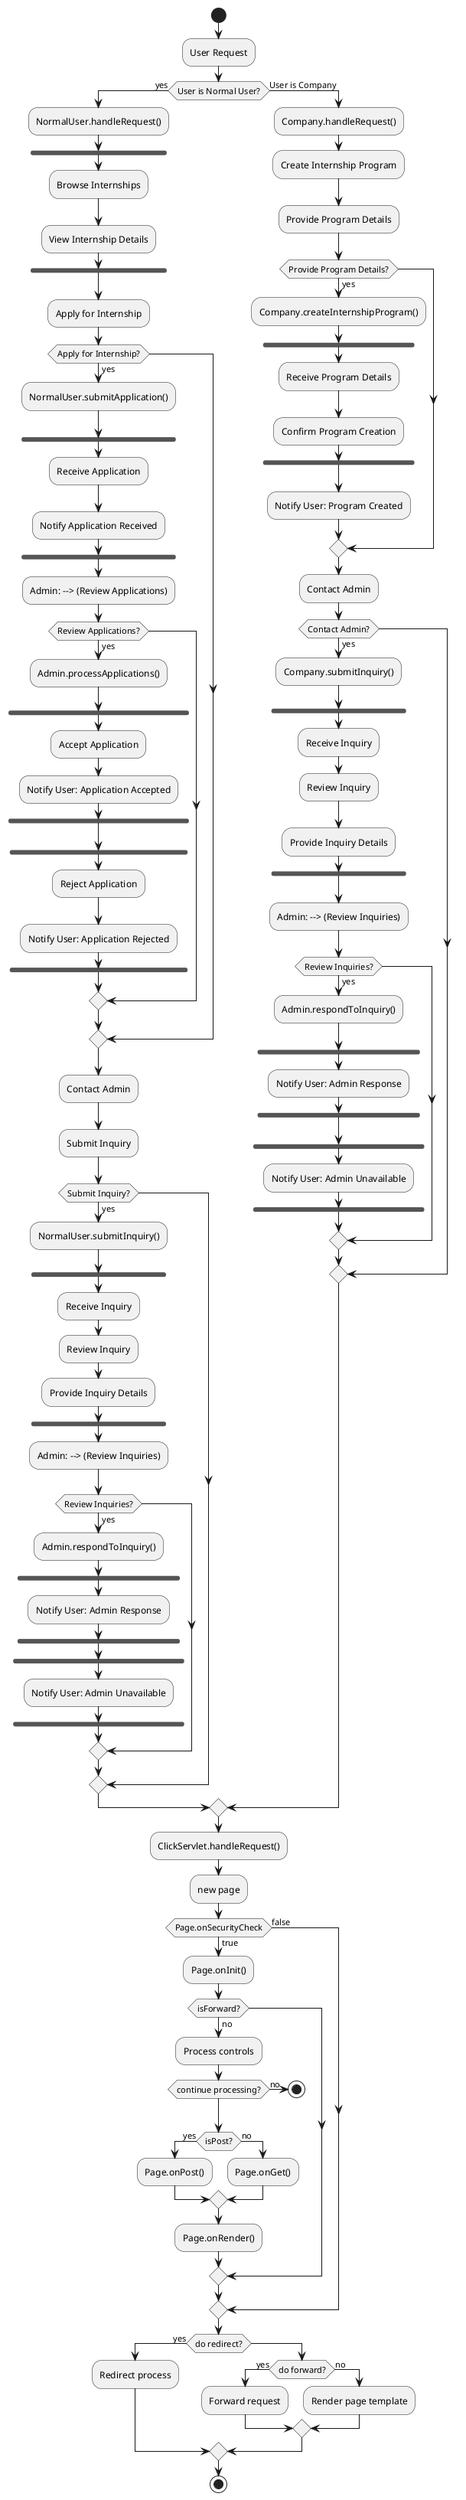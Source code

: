 @startuml activity
start
:User Request;

if (User is Normal User?) then (yes)
  :NormalUser.handleRequest();
  fork
    :Browse Internships;
    :View Internship Details;
  end fork
  :Apply for Internship;

  if (Apply for Internship?) then (yes)
    :NormalUser.submitApplication();
    fork
      :Receive Application;
      :Notify Application Received;
    end fork
    :Admin: --> (Review Applications);

    if (Review Applications?) then (yes)
      :Admin.processApplications();
      fork
        :Accept Application;
        :Notify User: Application Accepted;
      end fork
      fork
        :Reject Application;
        :Notify User: Application Rejected;
      end fork
    endif
  endif

  :Contact Admin;
  :Submit Inquiry;

  if (Submit Inquiry?) then (yes)
    :NormalUser.submitInquiry();
    fork
      :Receive Inquiry;
      :Review Inquiry;
      :Provide Inquiry Details;
    end fork
    :Admin: --> (Review Inquiries);

    if (Review Inquiries?) then (yes)
      :Admin.respondToInquiry();
      fork
        :Notify User: Admin Response;
      end fork
      fork
        :Notify User: Admin Unavailable;
      end fork
    endif
  endif

else (User is Company)
  :Company.handleRequest();
  :Create Internship Program;
  :Provide Program Details;

  if (Provide Program Details?) then (yes)
    :Company.createInternshipProgram();
    fork
      :Receive Program Details;
      :Confirm Program Creation;
    end fork
    :Notify User: Program Created;
  endif

  :Contact Admin;

  if (Contact Admin?) then (yes)
    :Company.submitInquiry();
    fork
      :Receive Inquiry;
      :Review Inquiry;
      :Provide Inquiry Details;
    end fork
    :Admin: --> (Review Inquiries);

    if (Review Inquiries?) then (yes)
      :Admin.respondToInquiry();
      fork
        :Notify User: Admin Response;
      end fork
      fork
        :Notify User: Admin Unavailable;
      end fork
    endif
  endif

endif

:ClickServlet.handleRequest();
:new page;

if (Page.onSecurityCheck) then (true)
  :Page.onInit();

  if (isForward?) then (no)
    :Process controls;
    
    if (continue processing?) then (no)
      stop
    endif

    if (isPost?) then (yes)
      :Page.onPost();
    else (no)
      :Page.onGet();
    endif

    :Page.onRender();
  endif
else (false)
endif

if (do redirect?) then (yes)
  :Redirect process;
else
  if (do forward?) then (yes)
    :Forward request;
  else (no)
    :Render page template;
  endif
endif

stop
@enduml
